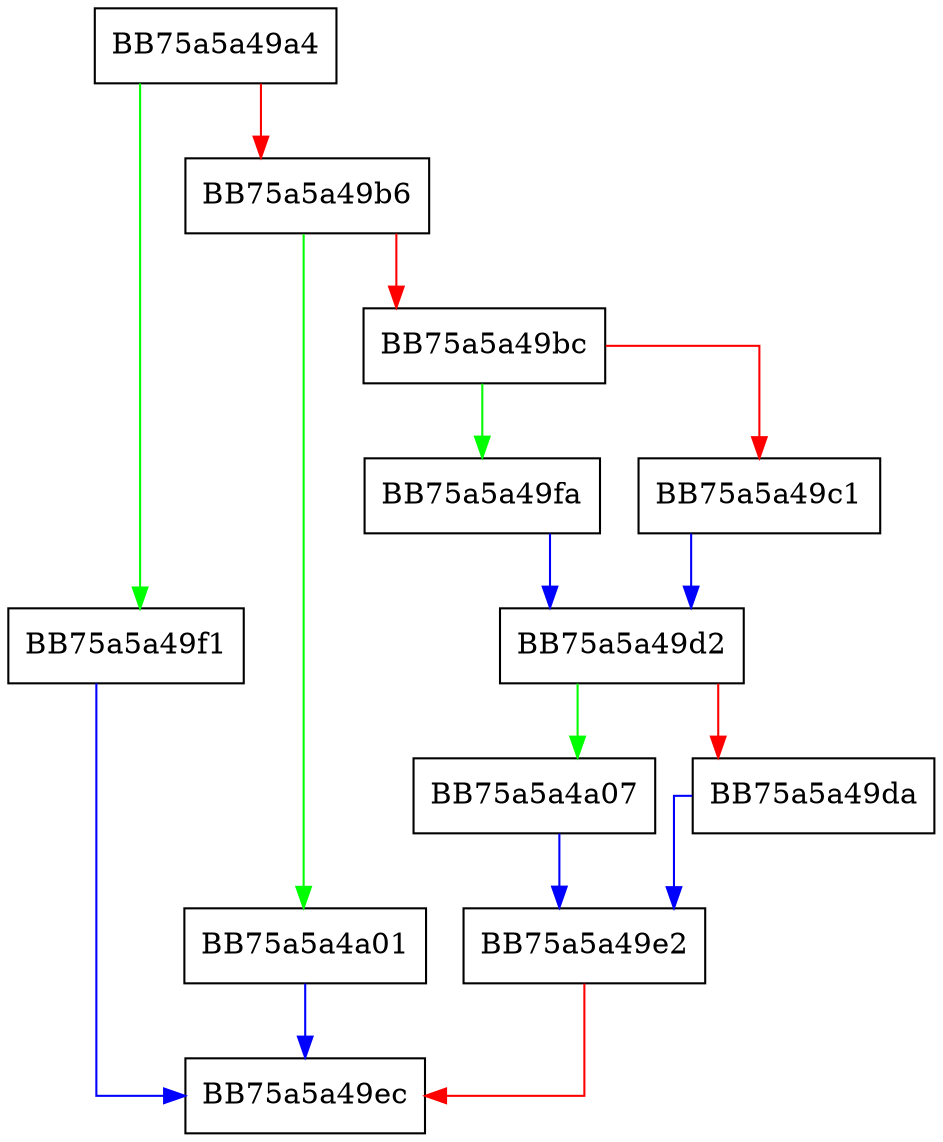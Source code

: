 digraph FSE_writeNCount {
  node [shape="box"];
  graph [splines=ortho];
  BB75a5a49a4 -> BB75a5a49f1 [color="green"];
  BB75a5a49a4 -> BB75a5a49b6 [color="red"];
  BB75a5a49b6 -> BB75a5a4a01 [color="green"];
  BB75a5a49b6 -> BB75a5a49bc [color="red"];
  BB75a5a49bc -> BB75a5a49fa [color="green"];
  BB75a5a49bc -> BB75a5a49c1 [color="red"];
  BB75a5a49c1 -> BB75a5a49d2 [color="blue"];
  BB75a5a49d2 -> BB75a5a4a07 [color="green"];
  BB75a5a49d2 -> BB75a5a49da [color="red"];
  BB75a5a49da -> BB75a5a49e2 [color="blue"];
  BB75a5a49e2 -> BB75a5a49ec [color="red"];
  BB75a5a49f1 -> BB75a5a49ec [color="blue"];
  BB75a5a49fa -> BB75a5a49d2 [color="blue"];
  BB75a5a4a01 -> BB75a5a49ec [color="blue"];
  BB75a5a4a07 -> BB75a5a49e2 [color="blue"];
}